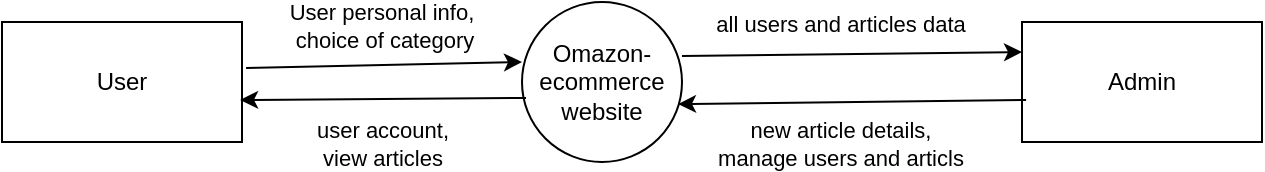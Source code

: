 <mxfile>
    <diagram id="5az9yC1reQKF0CvU9r7z" name="Page-1">
        <mxGraphModel dx="820" dy="473" grid="1" gridSize="10" guides="1" tooltips="1" connect="1" arrows="1" fold="1" page="1" pageScale="1" pageWidth="850" pageHeight="1100" math="0" shadow="0">
            <root>
                <mxCell id="0"/>
                <mxCell id="1" parent="0"/>
                <mxCell id="2" value="User" style="rounded=0;whiteSpace=wrap;html=1;" parent="1" vertex="1">
                    <mxGeometry x="50" y="210" width="120" height="60" as="geometry"/>
                </mxCell>
                <mxCell id="3" value="Omazon- ecommerce website" style="ellipse;whiteSpace=wrap;html=1;aspect=fixed;" parent="1" vertex="1">
                    <mxGeometry x="310" y="200" width="80" height="80" as="geometry"/>
                </mxCell>
                <mxCell id="4" value="Admin" style="rounded=0;whiteSpace=wrap;html=1;" parent="1" vertex="1">
                    <mxGeometry x="560" y="210" width="120" height="60" as="geometry"/>
                </mxCell>
                <mxCell id="5" value="" style="endArrow=classic;html=1;exitX=1.017;exitY=0.383;exitDx=0;exitDy=0;exitPerimeter=0;" parent="1" source="2" edge="1">
                    <mxGeometry width="50" height="50" relative="1" as="geometry">
                        <mxPoint x="200" y="230" as="sourcePoint"/>
                        <mxPoint x="310" y="230" as="targetPoint"/>
                    </mxGeometry>
                </mxCell>
                <mxCell id="9" value="User personal info,&amp;nbsp;&lt;br&gt;choice of category" style="edgeLabel;html=1;align=center;verticalAlign=middle;resizable=0;points=[];" parent="5" vertex="1" connectable="0">
                    <mxGeometry x="-0.4" y="2" relative="1" as="geometry">
                        <mxPoint x="27" y="-18" as="offset"/>
                    </mxGeometry>
                </mxCell>
                <mxCell id="6" value="" style="endArrow=classic;html=1;entryX=0.992;entryY=0.65;entryDx=0;entryDy=0;entryPerimeter=0;exitX=0.025;exitY=0.6;exitDx=0;exitDy=0;exitPerimeter=0;" parent="1" source="3" target="2" edge="1">
                    <mxGeometry width="50" height="50" relative="1" as="geometry">
                        <mxPoint x="300" y="260" as="sourcePoint"/>
                        <mxPoint x="350" y="210" as="targetPoint"/>
                    </mxGeometry>
                </mxCell>
                <mxCell id="10" value="user account,&lt;br&gt;view articles" style="edgeLabel;html=1;align=center;verticalAlign=middle;resizable=0;points=[];" parent="6" vertex="1" connectable="0">
                    <mxGeometry x="-0.258" y="2" relative="1" as="geometry">
                        <mxPoint x="-19" y="20" as="offset"/>
                    </mxGeometry>
                </mxCell>
                <mxCell id="7" value="" style="endArrow=classic;html=1;entryX=0;entryY=0.25;entryDx=0;entryDy=0;exitX=1;exitY=0.338;exitDx=0;exitDy=0;exitPerimeter=0;" parent="1" source="3" target="4" edge="1">
                    <mxGeometry width="50" height="50" relative="1" as="geometry">
                        <mxPoint x="300" y="260" as="sourcePoint"/>
                        <mxPoint x="350" y="210" as="targetPoint"/>
                    </mxGeometry>
                </mxCell>
                <mxCell id="11" value="all users and articles data" style="edgeLabel;html=1;align=center;verticalAlign=middle;resizable=0;points=[];" parent="7" vertex="1" connectable="0">
                    <mxGeometry x="-0.401" y="-3" relative="1" as="geometry">
                        <mxPoint x="28" y="-19" as="offset"/>
                    </mxGeometry>
                </mxCell>
                <mxCell id="8" value="" style="endArrow=classic;html=1;entryX=0.975;entryY=0.638;entryDx=0;entryDy=0;entryPerimeter=0;exitX=0.017;exitY=0.65;exitDx=0;exitDy=0;exitPerimeter=0;" parent="1" source="4" target="3" edge="1">
                    <mxGeometry width="50" height="50" relative="1" as="geometry">
                        <mxPoint x="300" y="260" as="sourcePoint"/>
                        <mxPoint x="350" y="210" as="targetPoint"/>
                    </mxGeometry>
                </mxCell>
                <mxCell id="12" value="new article details,&lt;br&gt;manage users and articls" style="edgeLabel;html=1;align=center;verticalAlign=middle;resizable=0;points=[];" parent="8" vertex="1" connectable="0">
                    <mxGeometry x="0.403" y="1" relative="1" as="geometry">
                        <mxPoint x="29" y="19" as="offset"/>
                    </mxGeometry>
                </mxCell>
            </root>
        </mxGraphModel>
    </diagram>
    <diagram id="NYPQE8q8xc37I0SnrrDP" name="Page-2">
        <mxGraphModel dx="1491" dy="860" grid="1" gridSize="10" guides="1" tooltips="1" connect="1" arrows="1" fold="1" page="1" pageScale="1" pageWidth="850" pageHeight="1100" math="0" shadow="0">
            <root>
                <mxCell id="sQehPe5pb8-Fc1ebHOuA-0"/>
                <mxCell id="sQehPe5pb8-Fc1ebHOuA-1" parent="sQehPe5pb8-Fc1ebHOuA-0"/>
                <mxCell id="jh315Kit64O2KbCH2R6c-0" value="User" style="rounded=1;whiteSpace=wrap;html=1;" vertex="1" parent="sQehPe5pb8-Fc1ebHOuA-1">
                    <mxGeometry x="30" y="40" width="90" height="50" as="geometry"/>
                </mxCell>
                <mxCell id="jh315Kit64O2KbCH2R6c-2" value="1&lt;br&gt;Create Account" style="ellipse;whiteSpace=wrap;html=1;" vertex="1" parent="sQehPe5pb8-Fc1ebHOuA-1">
                    <mxGeometry x="320" y="30" width="120" height="60" as="geometry"/>
                </mxCell>
                <mxCell id="jh315Kit64O2KbCH2R6c-4" value="2&lt;br&gt;Login Account" style="ellipse;whiteSpace=wrap;html=1;" vertex="1" parent="sQehPe5pb8-Fc1ebHOuA-1">
                    <mxGeometry x="320" y="110" width="120" height="60" as="geometry"/>
                </mxCell>
                <mxCell id="jh315Kit64O2KbCH2R6c-5" value="3&lt;br&gt;subscribe to plans" style="ellipse;whiteSpace=wrap;html=1;" vertex="1" parent="sQehPe5pb8-Fc1ebHOuA-1">
                    <mxGeometry x="320" y="190" width="120" height="60" as="geometry"/>
                </mxCell>
                <mxCell id="jh315Kit64O2KbCH2R6c-6" value="4&lt;br&gt;manage profile" style="ellipse;whiteSpace=wrap;html=1;" vertex="1" parent="sQehPe5pb8-Fc1ebHOuA-1">
                    <mxGeometry x="320" y="270" width="120" height="60" as="geometry"/>
                </mxCell>
                <mxCell id="jh315Kit64O2KbCH2R6c-7" value="" style="endArrow=classic;html=1;exitX=0.5;exitY=1;exitDx=0;exitDy=0;entryX=0;entryY=0.5;entryDx=0;entryDy=0;" edge="1" parent="sQehPe5pb8-Fc1ebHOuA-1" source="jh315Kit64O2KbCH2R6c-0" target="jh315Kit64O2KbCH2R6c-72">
                    <mxGeometry width="50" height="50" relative="1" as="geometry">
                        <mxPoint x="320" y="260" as="sourcePoint"/>
                        <mxPoint x="325" y="320" as="targetPoint"/>
                        <Array as="points">
                            <mxPoint x="75" y="370"/>
                        </Array>
                    </mxGeometry>
                </mxCell>
                <mxCell id="jh315Kit64O2KbCH2R6c-19" value="User details and message" style="edgeLabel;html=1;align=center;verticalAlign=middle;resizable=0;points=[];" vertex="1" connectable="0" parent="jh315Kit64O2KbCH2R6c-7">
                    <mxGeometry x="0.393" y="1" relative="1" as="geometry">
                        <mxPoint x="18" as="offset"/>
                    </mxGeometry>
                </mxCell>
                <mxCell id="jh315Kit64O2KbCH2R6c-8" value="" style="endArrow=classic;html=1;exitX=1;exitY=0.25;exitDx=0;exitDy=0;entryX=0.033;entryY=0.367;entryDx=0;entryDy=0;entryPerimeter=0;" edge="1" parent="sQehPe5pb8-Fc1ebHOuA-1" source="jh315Kit64O2KbCH2R6c-0" target="jh315Kit64O2KbCH2R6c-2">
                    <mxGeometry width="50" height="50" relative="1" as="geometry">
                        <mxPoint x="320" y="260" as="sourcePoint"/>
                        <mxPoint x="370" y="210" as="targetPoint"/>
                    </mxGeometry>
                </mxCell>
                <mxCell id="jh315Kit64O2KbCH2R6c-15" value="User info" style="edgeLabel;html=1;align=center;verticalAlign=middle;resizable=0;points=[];" vertex="1" connectable="0" parent="jh315Kit64O2KbCH2R6c-8">
                    <mxGeometry x="-0.157" y="1" relative="1" as="geometry">
                        <mxPoint x="4" y="-1" as="offset"/>
                    </mxGeometry>
                </mxCell>
                <mxCell id="jh315Kit64O2KbCH2R6c-9" value="" style="endArrow=classic;html=1;entryX=0.042;entryY=0.35;entryDx=0;entryDy=0;entryPerimeter=0;" edge="1" parent="sQehPe5pb8-Fc1ebHOuA-1" target="jh315Kit64O2KbCH2R6c-4">
                    <mxGeometry width="50" height="50" relative="1" as="geometry">
                        <mxPoint x="80" y="131" as="sourcePoint"/>
                        <mxPoint x="370" y="210" as="targetPoint"/>
                    </mxGeometry>
                </mxCell>
                <mxCell id="jh315Kit64O2KbCH2R6c-17" value="user credentials" style="edgeLabel;html=1;align=center;verticalAlign=middle;resizable=0;points=[];" vertex="1" connectable="0" parent="jh315Kit64O2KbCH2R6c-9">
                    <mxGeometry x="-0.216" y="-2" relative="1" as="geometry">
                        <mxPoint x="24" y="-3" as="offset"/>
                    </mxGeometry>
                </mxCell>
                <mxCell id="jh315Kit64O2KbCH2R6c-10" value="" style="endArrow=classic;html=1;entryX=0.025;entryY=0.35;entryDx=0;entryDy=0;entryPerimeter=0;" edge="1" parent="sQehPe5pb8-Fc1ebHOuA-1" target="jh315Kit64O2KbCH2R6c-5">
                    <mxGeometry width="50" height="50" relative="1" as="geometry">
                        <mxPoint x="80" y="211" as="sourcePoint"/>
                        <mxPoint x="370" y="210" as="targetPoint"/>
                    </mxGeometry>
                </mxCell>
                <mxCell id="jh315Kit64O2KbCH2R6c-21" value="users choice of subscription" style="edgeLabel;html=1;align=center;verticalAlign=middle;resizable=0;points=[];" vertex="1" connectable="0" parent="jh315Kit64O2KbCH2R6c-10">
                    <mxGeometry x="0.095" y="-1" relative="1" as="geometry">
                        <mxPoint as="offset"/>
                    </mxGeometry>
                </mxCell>
                <mxCell id="jh315Kit64O2KbCH2R6c-11" value="" style="endArrow=classic;html=1;exitX=0.042;exitY=0.667;exitDx=0;exitDy=0;exitPerimeter=0;" edge="1" parent="sQehPe5pb8-Fc1ebHOuA-1" source="jh315Kit64O2KbCH2R6c-5">
                    <mxGeometry width="50" height="50" relative="1" as="geometry">
                        <mxPoint x="320" y="260" as="sourcePoint"/>
                        <mxPoint x="80" y="230" as="targetPoint"/>
                    </mxGeometry>
                </mxCell>
                <mxCell id="jh315Kit64O2KbCH2R6c-22" value="show related articles" style="edgeLabel;html=1;align=center;verticalAlign=middle;resizable=0;points=[];" vertex="1" connectable="0" parent="jh315Kit64O2KbCH2R6c-11">
                    <mxGeometry x="0.241" y="1" relative="1" as="geometry">
                        <mxPoint x="47" as="offset"/>
                    </mxGeometry>
                </mxCell>
                <mxCell id="jh315Kit64O2KbCH2R6c-12" value="" style="endArrow=classic;html=1;exitX=0.017;exitY=0.65;exitDx=0;exitDy=0;exitPerimeter=0;" edge="1" parent="sQehPe5pb8-Fc1ebHOuA-1" source="jh315Kit64O2KbCH2R6c-4">
                    <mxGeometry width="50" height="50" relative="1" as="geometry">
                        <mxPoint x="320" y="260" as="sourcePoint"/>
                        <mxPoint x="80" y="150" as="targetPoint"/>
                    </mxGeometry>
                </mxCell>
                <mxCell id="jh315Kit64O2KbCH2R6c-18" value="logged in to poratl" style="edgeLabel;html=1;align=center;verticalAlign=middle;resizable=0;points=[];" vertex="1" connectable="0" parent="jh315Kit64O2KbCH2R6c-12">
                    <mxGeometry x="0.124" relative="1" as="geometry">
                        <mxPoint x="14" as="offset"/>
                    </mxGeometry>
                </mxCell>
                <mxCell id="jh315Kit64O2KbCH2R6c-13" value="" style="endArrow=classic;html=1;exitX=0.008;exitY=0.633;exitDx=0;exitDy=0;exitPerimeter=0;" edge="1" parent="sQehPe5pb8-Fc1ebHOuA-1" source="jh315Kit64O2KbCH2R6c-2">
                    <mxGeometry width="50" height="50" relative="1" as="geometry">
                        <mxPoint x="320" y="260" as="sourcePoint"/>
                        <mxPoint x="120" y="68" as="targetPoint"/>
                    </mxGeometry>
                </mxCell>
                <mxCell id="jh315Kit64O2KbCH2R6c-16" value="account generated" style="edgeLabel;html=1;align=center;verticalAlign=middle;resizable=0;points=[];" vertex="1" connectable="0" parent="jh315Kit64O2KbCH2R6c-13">
                    <mxGeometry x="-0.234" y="2" relative="1" as="geometry">
                        <mxPoint x="-24" y="-5" as="offset"/>
                    </mxGeometry>
                </mxCell>
                <mxCell id="jh315Kit64O2KbCH2R6c-14" value="" style="endArrow=classic;html=1;exitX=0;exitY=0.65;exitDx=0;exitDy=0;exitPerimeter=0;" edge="1" parent="sQehPe5pb8-Fc1ebHOuA-1" source="jh315Kit64O2KbCH2R6c-6">
                    <mxGeometry width="50" height="50" relative="1" as="geometry">
                        <mxPoint x="320" y="260" as="sourcePoint"/>
                        <mxPoint x="80" y="310" as="targetPoint"/>
                    </mxGeometry>
                </mxCell>
                <mxCell id="jh315Kit64O2KbCH2R6c-20" value="save info" style="edgeLabel;html=1;align=center;verticalAlign=middle;resizable=0;points=[];" vertex="1" connectable="0" parent="jh315Kit64O2KbCH2R6c-14">
                    <mxGeometry x="0.25" y="3" relative="1" as="geometry">
                        <mxPoint x="30" as="offset"/>
                    </mxGeometry>
                </mxCell>
                <mxCell id="jh315Kit64O2KbCH2R6c-23" value="Admin" style="rounded=1;whiteSpace=wrap;html=1;" vertex="1" parent="sQehPe5pb8-Fc1ebHOuA-1">
                    <mxGeometry x="30" y="410" width="90" height="50" as="geometry"/>
                </mxCell>
                <mxCell id="jh315Kit64O2KbCH2R6c-25" value="1&lt;br&gt;Manage Articles" style="ellipse;whiteSpace=wrap;html=1;" vertex="1" parent="sQehPe5pb8-Fc1ebHOuA-1">
                    <mxGeometry x="320" y="420" width="120" height="60" as="geometry"/>
                </mxCell>
                <mxCell id="jh315Kit64O2KbCH2R6c-26" value="2&lt;br&gt;Manage subscription" style="ellipse;whiteSpace=wrap;html=1;" vertex="1" parent="sQehPe5pb8-Fc1ebHOuA-1">
                    <mxGeometry x="320" y="500" width="120" height="60" as="geometry"/>
                </mxCell>
                <mxCell id="jh315Kit64O2KbCH2R6c-27" value="3&lt;br&gt;Delete User" style="ellipse;whiteSpace=wrap;html=1;" vertex="1" parent="sQehPe5pb8-Fc1ebHOuA-1">
                    <mxGeometry x="320" y="580" width="120" height="60" as="geometry"/>
                </mxCell>
                <mxCell id="jh315Kit64O2KbCH2R6c-28" value="" style="endArrow=classic;html=1;exitX=0.5;exitY=1;exitDx=0;exitDy=0;entryX=0;entryY=0.5;entryDx=0;entryDy=0;" edge="1" parent="sQehPe5pb8-Fc1ebHOuA-1" source="jh315Kit64O2KbCH2R6c-23" target="jh315Kit64O2KbCH2R6c-27">
                    <mxGeometry width="50" height="50" relative="1" as="geometry">
                        <mxPoint x="320" y="470" as="sourcePoint"/>
                        <mxPoint x="370" y="420" as="targetPoint"/>
                        <Array as="points">
                            <mxPoint x="75" y="610"/>
                        </Array>
                    </mxGeometry>
                </mxCell>
                <mxCell id="jh315Kit64O2KbCH2R6c-38" value="user details" style="edgeLabel;html=1;align=center;verticalAlign=middle;resizable=0;points=[];" vertex="1" connectable="0" parent="jh315Kit64O2KbCH2R6c-28">
                    <mxGeometry x="0.291" y="1" relative="1" as="geometry">
                        <mxPoint as="offset"/>
                    </mxGeometry>
                </mxCell>
                <mxCell id="jh315Kit64O2KbCH2R6c-29" value="" style="endArrow=classic;html=1;exitX=1;exitY=0.5;exitDx=0;exitDy=0;entryX=0.033;entryY=0.25;entryDx=0;entryDy=0;entryPerimeter=0;" edge="1" parent="sQehPe5pb8-Fc1ebHOuA-1" source="jh315Kit64O2KbCH2R6c-23" target="jh315Kit64O2KbCH2R6c-25">
                    <mxGeometry width="50" height="50" relative="1" as="geometry">
                        <mxPoint x="320" y="470" as="sourcePoint"/>
                        <mxPoint x="370" y="420" as="targetPoint"/>
                    </mxGeometry>
                </mxCell>
                <mxCell id="jh315Kit64O2KbCH2R6c-34" value="Article details" style="edgeLabel;html=1;align=center;verticalAlign=middle;resizable=0;points=[];" vertex="1" connectable="0" parent="jh315Kit64O2KbCH2R6c-29">
                    <mxGeometry x="-0.333" y="1" relative="1" as="geometry">
                        <mxPoint as="offset"/>
                    </mxGeometry>
                </mxCell>
                <mxCell id="jh315Kit64O2KbCH2R6c-30" value="" style="endArrow=classic;html=1;entryX=1;entryY=0.75;entryDx=0;entryDy=0;exitX=0;exitY=0.5;exitDx=0;exitDy=0;" edge="1" parent="sQehPe5pb8-Fc1ebHOuA-1" source="jh315Kit64O2KbCH2R6c-25" target="jh315Kit64O2KbCH2R6c-23">
                    <mxGeometry width="50" height="50" relative="1" as="geometry">
                        <mxPoint x="320" y="470" as="sourcePoint"/>
                        <mxPoint x="370" y="420" as="targetPoint"/>
                    </mxGeometry>
                </mxCell>
                <mxCell id="jh315Kit64O2KbCH2R6c-35" value="Delete/create/update article" style="edgeLabel;html=1;align=center;verticalAlign=middle;resizable=0;points=[];" vertex="1" connectable="0" parent="jh315Kit64O2KbCH2R6c-30">
                    <mxGeometry x="0.39" y="-1" relative="1" as="geometry">
                        <mxPoint x="59" y="3" as="offset"/>
                    </mxGeometry>
                </mxCell>
                <mxCell id="jh315Kit64O2KbCH2R6c-31" value="" style="endArrow=classic;html=1;entryX=0;entryY=0.333;entryDx=0;entryDy=0;entryPerimeter=0;" edge="1" parent="sQehPe5pb8-Fc1ebHOuA-1" target="jh315Kit64O2KbCH2R6c-26">
                    <mxGeometry width="50" height="50" relative="1" as="geometry">
                        <mxPoint x="80" y="520" as="sourcePoint"/>
                        <mxPoint x="370" y="420" as="targetPoint"/>
                    </mxGeometry>
                </mxCell>
                <mxCell id="jh315Kit64O2KbCH2R6c-36" value="User details" style="edgeLabel;html=1;align=center;verticalAlign=middle;resizable=0;points=[];" vertex="1" connectable="0" parent="jh315Kit64O2KbCH2R6c-31">
                    <mxGeometry x="-0.092" y="1" relative="1" as="geometry">
                        <mxPoint as="offset"/>
                    </mxGeometry>
                </mxCell>
                <mxCell id="jh315Kit64O2KbCH2R6c-32" value="" style="endArrow=classic;html=1;exitX=0;exitY=0.5;exitDx=0;exitDy=0;" edge="1" parent="sQehPe5pb8-Fc1ebHOuA-1" source="jh315Kit64O2KbCH2R6c-26">
                    <mxGeometry width="50" height="50" relative="1" as="geometry">
                        <mxPoint x="320" y="470" as="sourcePoint"/>
                        <mxPoint x="80" y="530" as="targetPoint"/>
                    </mxGeometry>
                </mxCell>
                <mxCell id="jh315Kit64O2KbCH2R6c-37" value="modify subscriptions" style="edgeLabel;html=1;align=center;verticalAlign=middle;resizable=0;points=[];" vertex="1" connectable="0" parent="jh315Kit64O2KbCH2R6c-32">
                    <mxGeometry x="0.183" y="2" relative="1" as="geometry">
                        <mxPoint as="offset"/>
                    </mxGeometry>
                </mxCell>
                <mxCell id="jh315Kit64O2KbCH2R6c-33" value="" style="endArrow=classic;html=1;exitX=-0.008;exitY=0.683;exitDx=0;exitDy=0;exitPerimeter=0;" edge="1" parent="sQehPe5pb8-Fc1ebHOuA-1" source="jh315Kit64O2KbCH2R6c-27">
                    <mxGeometry width="50" height="50" relative="1" as="geometry">
                        <mxPoint x="320" y="470" as="sourcePoint"/>
                        <mxPoint x="80" y="620" as="targetPoint"/>
                    </mxGeometry>
                </mxCell>
                <mxCell id="jh315Kit64O2KbCH2R6c-39" value="Account deleted" style="edgeLabel;html=1;align=center;verticalAlign=middle;resizable=0;points=[];" vertex="1" connectable="0" parent="jh315Kit64O2KbCH2R6c-33">
                    <mxGeometry x="0.155" y="2" relative="1" as="geometry">
                        <mxPoint as="offset"/>
                    </mxGeometry>
                </mxCell>
                <mxCell id="jh315Kit64O2KbCH2R6c-40" value="ebs/user" style="shape=partialRectangle;whiteSpace=wrap;html=1;left=0;right=0;fillColor=none;" vertex="1" parent="sQehPe5pb8-Fc1ebHOuA-1">
                    <mxGeometry x="710" y="160" width="120" height="40" as="geometry"/>
                </mxCell>
                <mxCell id="jh315Kit64O2KbCH2R6c-41" value="" style="endArrow=classic;html=1;exitX=0.983;exitY=0.4;exitDx=0;exitDy=0;exitPerimeter=0;entryX=0.608;entryY=-0.025;entryDx=0;entryDy=0;entryPerimeter=0;" edge="1" parent="sQehPe5pb8-Fc1ebHOuA-1" source="jh315Kit64O2KbCH2R6c-2" target="jh315Kit64O2KbCH2R6c-40">
                    <mxGeometry width="50" height="50" relative="1" as="geometry">
                        <mxPoint x="530" y="140" as="sourcePoint"/>
                        <mxPoint x="580" y="90" as="targetPoint"/>
                        <Array as="points">
                            <mxPoint x="783" y="54"/>
                        </Array>
                    </mxGeometry>
                </mxCell>
                <mxCell id="jh315Kit64O2KbCH2R6c-55" value="User info" style="edgeLabel;html=1;align=center;verticalAlign=middle;resizable=0;points=[];" vertex="1" connectable="0" parent="jh315Kit64O2KbCH2R6c-41">
                    <mxGeometry x="-0.468" y="-2" relative="1" as="geometry">
                        <mxPoint as="offset"/>
                    </mxGeometry>
                </mxCell>
                <mxCell id="jh315Kit64O2KbCH2R6c-42" value="" style="endArrow=classic;html=1;entryX=1;entryY=0.667;entryDx=0;entryDy=0;entryPerimeter=0;exitX=0.5;exitY=0;exitDx=0;exitDy=0;" edge="1" parent="sQehPe5pb8-Fc1ebHOuA-1" source="jh315Kit64O2KbCH2R6c-40" target="jh315Kit64O2KbCH2R6c-2">
                    <mxGeometry width="50" height="50" relative="1" as="geometry">
                        <mxPoint x="530" y="140" as="sourcePoint"/>
                        <mxPoint x="580" y="90" as="targetPoint"/>
                        <Array as="points">
                            <mxPoint x="770" y="70"/>
                        </Array>
                    </mxGeometry>
                </mxCell>
                <mxCell id="jh315Kit64O2KbCH2R6c-56" value="Validate details" style="edgeLabel;html=1;align=center;verticalAlign=middle;resizable=0;points=[];" vertex="1" connectable="0" parent="jh315Kit64O2KbCH2R6c-42">
                    <mxGeometry x="0.075" y="1" relative="1" as="geometry">
                        <mxPoint x="-95" as="offset"/>
                    </mxGeometry>
                </mxCell>
                <mxCell id="jh315Kit64O2KbCH2R6c-43" value="" style="endArrow=classic;html=1;exitX=1;exitY=0.5;exitDx=0;exitDy=0;entryX=0.317;entryY=0.05;entryDx=0;entryDy=0;entryPerimeter=0;" edge="1" parent="sQehPe5pb8-Fc1ebHOuA-1" source="jh315Kit64O2KbCH2R6c-4" target="jh315Kit64O2KbCH2R6c-40">
                    <mxGeometry width="50" height="50" relative="1" as="geometry">
                        <mxPoint x="620" y="140" as="sourcePoint"/>
                        <mxPoint x="670" y="90" as="targetPoint"/>
                        <Array as="points">
                            <mxPoint x="748" y="140"/>
                        </Array>
                    </mxGeometry>
                </mxCell>
                <mxCell id="jh315Kit64O2KbCH2R6c-57" value="User credentials" style="edgeLabel;html=1;align=center;verticalAlign=middle;resizable=0;points=[];" vertex="1" connectable="0" parent="jh315Kit64O2KbCH2R6c-43">
                    <mxGeometry x="-0.554" y="3" relative="1" as="geometry">
                        <mxPoint x="62" y="3" as="offset"/>
                    </mxGeometry>
                </mxCell>
                <mxCell id="jh315Kit64O2KbCH2R6c-44" value="" style="endArrow=classic;html=1;entryX=0.967;entryY=0.75;entryDx=0;entryDy=0;entryPerimeter=0;exitX=0.25;exitY=0;exitDx=0;exitDy=0;" edge="1" parent="sQehPe5pb8-Fc1ebHOuA-1" source="jh315Kit64O2KbCH2R6c-40" target="jh315Kit64O2KbCH2R6c-4">
                    <mxGeometry width="50" height="50" relative="1" as="geometry">
                        <mxPoint x="620" y="140" as="sourcePoint"/>
                        <mxPoint x="670" y="90" as="targetPoint"/>
                        <Array as="points">
                            <mxPoint x="740" y="155"/>
                        </Array>
                    </mxGeometry>
                </mxCell>
                <mxCell id="jh315Kit64O2KbCH2R6c-58" value="Validate details" style="edgeLabel;html=1;align=center;verticalAlign=middle;resizable=0;points=[];" vertex="1" connectable="0" parent="jh315Kit64O2KbCH2R6c-44">
                    <mxGeometry x="0.561" y="1" relative="1" as="geometry">
                        <mxPoint x="72" as="offset"/>
                    </mxGeometry>
                </mxCell>
                <mxCell id="jh315Kit64O2KbCH2R6c-45" value="" style="endArrow=classic;html=1;exitX=0.992;exitY=0.4;exitDx=0;exitDy=0;exitPerimeter=0;" edge="1" parent="sQehPe5pb8-Fc1ebHOuA-1" source="jh315Kit64O2KbCH2R6c-5">
                    <mxGeometry width="50" height="50" relative="1" as="geometry">
                        <mxPoint x="620" y="350" as="sourcePoint"/>
                        <mxPoint x="729" y="200" as="targetPoint"/>
                        <Array as="points">
                            <mxPoint x="729" y="214"/>
                        </Array>
                    </mxGeometry>
                </mxCell>
                <mxCell id="jh315Kit64O2KbCH2R6c-60" value="subscription choice" style="edgeLabel;html=1;align=center;verticalAlign=middle;resizable=0;points=[];" vertex="1" connectable="0" parent="jh315Kit64O2KbCH2R6c-45">
                    <mxGeometry x="-0.3" relative="1" as="geometry">
                        <mxPoint as="offset"/>
                    </mxGeometry>
                </mxCell>
                <mxCell id="jh315Kit64O2KbCH2R6c-46" value="" style="endArrow=classic;html=1;entryX=1.017;entryY=0.65;entryDx=0;entryDy=0;entryPerimeter=0;exitX=0.25;exitY=1;exitDx=0;exitDy=0;" edge="1" parent="sQehPe5pb8-Fc1ebHOuA-1" source="jh315Kit64O2KbCH2R6c-40" target="jh315Kit64O2KbCH2R6c-5">
                    <mxGeometry width="50" height="50" relative="1" as="geometry">
                        <mxPoint x="717" y="200" as="sourcePoint"/>
                        <mxPoint x="670" y="190" as="targetPoint"/>
                        <Array as="points">
                            <mxPoint x="740" y="229"/>
                        </Array>
                    </mxGeometry>
                </mxCell>
                <mxCell id="jh315Kit64O2KbCH2R6c-59" value="Retrive details" style="edgeLabel;html=1;align=center;verticalAlign=middle;resizable=0;points=[];" vertex="1" connectable="0" parent="jh315Kit64O2KbCH2R6c-46">
                    <mxGeometry x="0.259" y="3" relative="1" as="geometry">
                        <mxPoint as="offset"/>
                    </mxGeometry>
                </mxCell>
                <mxCell id="jh315Kit64O2KbCH2R6c-47" value="" style="endArrow=classic;html=1;exitX=1;exitY=0.333;exitDx=0;exitDy=0;exitPerimeter=0;entryX=0.424;entryY=1.036;entryDx=0;entryDy=0;entryPerimeter=0;" edge="1" parent="sQehPe5pb8-Fc1ebHOuA-1" source="jh315Kit64O2KbCH2R6c-6" target="jh315Kit64O2KbCH2R6c-40">
                    <mxGeometry width="50" height="50" relative="1" as="geometry">
                        <mxPoint x="620" y="440" as="sourcePoint"/>
                        <mxPoint x="670" y="390" as="targetPoint"/>
                        <Array as="points">
                            <mxPoint x="761" y="290"/>
                        </Array>
                    </mxGeometry>
                </mxCell>
                <mxCell id="jh315Kit64O2KbCH2R6c-61" value="user credentials" style="edgeLabel;html=1;align=center;verticalAlign=middle;resizable=0;points=[];" vertex="1" connectable="0" parent="jh315Kit64O2KbCH2R6c-47">
                    <mxGeometry x="-0.185" y="1" relative="1" as="geometry">
                        <mxPoint as="offset"/>
                    </mxGeometry>
                </mxCell>
                <mxCell id="jh315Kit64O2KbCH2R6c-48" value="" style="endArrow=classic;html=1;entryX=1;entryY=0.5;entryDx=0;entryDy=0;exitX=0.5;exitY=1;exitDx=0;exitDy=0;" edge="1" parent="sQehPe5pb8-Fc1ebHOuA-1" source="jh315Kit64O2KbCH2R6c-40" target="jh315Kit64O2KbCH2R6c-6">
                    <mxGeometry width="50" height="50" relative="1" as="geometry">
                        <mxPoint x="620" y="440" as="sourcePoint"/>
                        <mxPoint x="670" y="390" as="targetPoint"/>
                        <Array as="points">
                            <mxPoint x="770" y="300"/>
                        </Array>
                    </mxGeometry>
                </mxCell>
                <mxCell id="jh315Kit64O2KbCH2R6c-62" value="profile updated" style="edgeLabel;html=1;align=center;verticalAlign=middle;resizable=0;points=[];" vertex="1" connectable="0" parent="jh315Kit64O2KbCH2R6c-48">
                    <mxGeometry x="0.178" y="3" relative="1" as="geometry">
                        <mxPoint as="offset"/>
                    </mxGeometry>
                </mxCell>
                <mxCell id="jh315Kit64O2KbCH2R6c-49" value="" style="endArrow=classic;html=1;entryX=0.25;entryY=0;entryDx=0;entryDy=0;exitX=1;exitY=0.5;exitDx=0;exitDy=0;" edge="1" parent="sQehPe5pb8-Fc1ebHOuA-1" source="jh315Kit64O2KbCH2R6c-25" target="jh315Kit64O2KbCH2R6c-69">
                    <mxGeometry width="50" height="50" relative="1" as="geometry">
                        <mxPoint x="620" y="440" as="sourcePoint"/>
                        <mxPoint x="670" y="390" as="targetPoint"/>
                        <Array as="points">
                            <mxPoint x="740" y="450"/>
                        </Array>
                    </mxGeometry>
                </mxCell>
                <mxCell id="jh315Kit64O2KbCH2R6c-63" value="Article details" style="edgeLabel;html=1;align=center;verticalAlign=middle;resizable=0;points=[];" vertex="1" connectable="0" parent="jh315Kit64O2KbCH2R6c-49">
                    <mxGeometry x="-0.435" y="2" relative="1" as="geometry">
                        <mxPoint as="offset"/>
                    </mxGeometry>
                </mxCell>
                <mxCell id="jh315Kit64O2KbCH2R6c-50" value="" style="endArrow=classic;html=1;exitX=0.154;exitY=0.048;exitDx=0;exitDy=0;exitPerimeter=0;entryX=0.992;entryY=0.717;entryDx=0;entryDy=0;entryPerimeter=0;" edge="1" parent="sQehPe5pb8-Fc1ebHOuA-1" source="jh315Kit64O2KbCH2R6c-69" target="jh315Kit64O2KbCH2R6c-25">
                    <mxGeometry width="50" height="50" relative="1" as="geometry">
                        <mxPoint x="620" y="440" as="sourcePoint"/>
                        <mxPoint x="670" y="390" as="targetPoint"/>
                        <Array as="points">
                            <mxPoint x="728" y="460"/>
                        </Array>
                    </mxGeometry>
                </mxCell>
                <mxCell id="jh315Kit64O2KbCH2R6c-64" value="Article created/deleted/updated" style="edgeLabel;html=1;align=center;verticalAlign=middle;resizable=0;points=[];" vertex="1" connectable="0" parent="jh315Kit64O2KbCH2R6c-50">
                    <mxGeometry x="0.472" y="3" relative="1" as="geometry">
                        <mxPoint x="51" y="-5" as="offset"/>
                    </mxGeometry>
                </mxCell>
                <mxCell id="jh315Kit64O2KbCH2R6c-51" value="" style="endArrow=classic;html=1;exitX=1;exitY=0.5;exitDx=0;exitDy=0;entryX=0;entryY=0.5;entryDx=0;entryDy=0;" edge="1" parent="sQehPe5pb8-Fc1ebHOuA-1" source="jh315Kit64O2KbCH2R6c-26" target="jh315Kit64O2KbCH2R6c-69">
                    <mxGeometry width="50" height="50" relative="1" as="geometry">
                        <mxPoint x="620" y="440" as="sourcePoint"/>
                        <mxPoint x="670" y="390" as="targetPoint"/>
                        <Array as="points"/>
                    </mxGeometry>
                </mxCell>
                <mxCell id="jh315Kit64O2KbCH2R6c-65" value="user credentials" style="edgeLabel;html=1;align=center;verticalAlign=middle;resizable=0;points=[];" vertex="1" connectable="0" parent="jh315Kit64O2KbCH2R6c-51">
                    <mxGeometry x="-0.511" y="-2" relative="1" as="geometry">
                        <mxPoint as="offset"/>
                    </mxGeometry>
                </mxCell>
                <mxCell id="jh315Kit64O2KbCH2R6c-52" value="" style="endArrow=classic;html=1;entryX=1.025;entryY=0.683;entryDx=0;entryDy=0;entryPerimeter=0;exitX=0;exitY=0.75;exitDx=0;exitDy=0;" edge="1" parent="sQehPe5pb8-Fc1ebHOuA-1" source="jh315Kit64O2KbCH2R6c-69" target="jh315Kit64O2KbCH2R6c-26">
                    <mxGeometry width="50" height="50" relative="1" as="geometry">
                        <mxPoint x="620" y="440" as="sourcePoint"/>
                        <mxPoint x="670" y="390" as="targetPoint"/>
                        <Array as="points"/>
                    </mxGeometry>
                </mxCell>
                <mxCell id="jh315Kit64O2KbCH2R6c-66" value="subscription managed" style="edgeLabel;html=1;align=center;verticalAlign=middle;resizable=0;points=[];" vertex="1" connectable="0" parent="jh315Kit64O2KbCH2R6c-52">
                    <mxGeometry x="0.24" y="1" relative="1" as="geometry">
                        <mxPoint as="offset"/>
                    </mxGeometry>
                </mxCell>
                <mxCell id="jh315Kit64O2KbCH2R6c-53" value="" style="endArrow=classic;html=1;entryX=0.5;entryY=1;entryDx=0;entryDy=0;exitX=1;exitY=0.5;exitDx=0;exitDy=0;" edge="1" parent="sQehPe5pb8-Fc1ebHOuA-1" source="jh315Kit64O2KbCH2R6c-27" target="jh315Kit64O2KbCH2R6c-69">
                    <mxGeometry width="50" height="50" relative="1" as="geometry">
                        <mxPoint x="620" y="440" as="sourcePoint"/>
                        <mxPoint x="670" y="390" as="targetPoint"/>
                        <Array as="points">
                            <mxPoint x="770" y="610"/>
                        </Array>
                    </mxGeometry>
                </mxCell>
                <mxCell id="jh315Kit64O2KbCH2R6c-67" value="User credentials" style="edgeLabel;html=1;align=center;verticalAlign=middle;resizable=0;points=[];" vertex="1" connectable="0" parent="jh315Kit64O2KbCH2R6c-53">
                    <mxGeometry x="-0.507" y="3" relative="1" as="geometry">
                        <mxPoint as="offset"/>
                    </mxGeometry>
                </mxCell>
                <mxCell id="jh315Kit64O2KbCH2R6c-54" value="" style="endArrow=classic;html=1;exitX=0.591;exitY=1.024;exitDx=0;exitDy=0;exitPerimeter=0;entryX=0.992;entryY=0.667;entryDx=0;entryDy=0;entryPerimeter=0;" edge="1" parent="sQehPe5pb8-Fc1ebHOuA-1" source="jh315Kit64O2KbCH2R6c-69" target="jh315Kit64O2KbCH2R6c-27">
                    <mxGeometry width="50" height="50" relative="1" as="geometry">
                        <mxPoint x="620" y="440" as="sourcePoint"/>
                        <mxPoint x="590" y="610" as="targetPoint"/>
                        <Array as="points">
                            <mxPoint x="781" y="620"/>
                        </Array>
                    </mxGeometry>
                </mxCell>
                <mxCell id="jh315Kit64O2KbCH2R6c-68" value="Account deleted" style="edgeLabel;html=1;align=center;verticalAlign=middle;resizable=0;points=[];" vertex="1" connectable="0" parent="jh315Kit64O2KbCH2R6c-54">
                    <mxGeometry x="0.544" y="3" relative="1" as="geometry">
                        <mxPoint as="offset"/>
                    </mxGeometry>
                </mxCell>
                <mxCell id="jh315Kit64O2KbCH2R6c-69" value="ebs/articles" style="shape=partialRectangle;whiteSpace=wrap;html=1;left=0;right=0;fillColor=none;" vertex="1" parent="sQehPe5pb8-Fc1ebHOuA-1">
                    <mxGeometry x="710" y="510" width="120" height="40" as="geometry"/>
                </mxCell>
                <mxCell id="jh315Kit64O2KbCH2R6c-72" value="5&lt;br&gt;Contact Us" style="ellipse;whiteSpace=wrap;html=1;" vertex="1" parent="sQehPe5pb8-Fc1ebHOuA-1">
                    <mxGeometry x="320" y="340" width="120" height="60" as="geometry"/>
                </mxCell>
                <mxCell id="jh315Kit64O2KbCH2R6c-73" value="ebs/contactus" style="shape=partialRectangle;whiteSpace=wrap;html=1;left=0;right=0;fillColor=none;" vertex="1" parent="sQehPe5pb8-Fc1ebHOuA-1">
                    <mxGeometry x="700" y="350" width="120" height="40" as="geometry"/>
                </mxCell>
                <mxCell id="jh315Kit64O2KbCH2R6c-74" value="" style="endArrow=classic;html=1;entryX=0;entryY=0.5;entryDx=0;entryDy=0;" edge="1" parent="sQehPe5pb8-Fc1ebHOuA-1" target="jh315Kit64O2KbCH2R6c-6">
                    <mxGeometry width="50" height="50" relative="1" as="geometry">
                        <mxPoint x="80" y="300" as="sourcePoint"/>
                        <mxPoint x="460" y="250" as="targetPoint"/>
                    </mxGeometry>
                </mxCell>
                <mxCell id="jh315Kit64O2KbCH2R6c-75" value="User credentials" style="edgeLabel;html=1;align=center;verticalAlign=middle;resizable=0;points=[];" vertex="1" connectable="0" parent="jh315Kit64O2KbCH2R6c-74">
                    <mxGeometry x="-0.516" y="-2" relative="1" as="geometry">
                        <mxPoint x="62" y="-2" as="offset"/>
                    </mxGeometry>
                </mxCell>
                <mxCell id="jh315Kit64O2KbCH2R6c-76" value="" style="endArrow=classic;html=1;exitX=0;exitY=0.667;exitDx=0;exitDy=0;exitPerimeter=0;" edge="1" parent="sQehPe5pb8-Fc1ebHOuA-1" source="jh315Kit64O2KbCH2R6c-72">
                    <mxGeometry width="50" height="50" relative="1" as="geometry">
                        <mxPoint x="410" y="300" as="sourcePoint"/>
                        <mxPoint x="80" y="380" as="targetPoint"/>
                    </mxGeometry>
                </mxCell>
                <mxCell id="jh315Kit64O2KbCH2R6c-77" value="Message submitted" style="edgeLabel;html=1;align=center;verticalAlign=middle;resizable=0;points=[];" vertex="1" connectable="0" parent="jh315Kit64O2KbCH2R6c-76">
                    <mxGeometry x="0.318" y="3" relative="1" as="geometry">
                        <mxPoint x="48" as="offset"/>
                    </mxGeometry>
                </mxCell>
                <mxCell id="jh315Kit64O2KbCH2R6c-78" value="" style="endArrow=classic;html=1;exitX=1;exitY=0.5;exitDx=0;exitDy=0;entryX=0;entryY=0.5;entryDx=0;entryDy=0;" edge="1" parent="sQehPe5pb8-Fc1ebHOuA-1" source="jh315Kit64O2KbCH2R6c-72" target="jh315Kit64O2KbCH2R6c-73">
                    <mxGeometry width="50" height="50" relative="1" as="geometry">
                        <mxPoint x="410" y="300" as="sourcePoint"/>
                        <mxPoint x="460" y="250" as="targetPoint"/>
                    </mxGeometry>
                </mxCell>
                <mxCell id="jh315Kit64O2KbCH2R6c-81" value="User details and message" style="edgeLabel;html=1;align=center;verticalAlign=middle;resizable=0;points=[];" vertex="1" connectable="0" parent="jh315Kit64O2KbCH2R6c-78">
                    <mxGeometry x="0.216" y="-4" relative="1" as="geometry">
                        <mxPoint x="-8" y="-4" as="offset"/>
                    </mxGeometry>
                </mxCell>
                <mxCell id="jh315Kit64O2KbCH2R6c-80" value="" style="endArrow=classic;html=1;exitX=0;exitY=0.75;exitDx=0;exitDy=0;entryX=0.968;entryY=0.675;entryDx=0;entryDy=0;entryPerimeter=0;" edge="1" parent="sQehPe5pb8-Fc1ebHOuA-1" source="jh315Kit64O2KbCH2R6c-73" target="jh315Kit64O2KbCH2R6c-72">
                    <mxGeometry width="50" height="50" relative="1" as="geometry">
                        <mxPoint x="410" y="300" as="sourcePoint"/>
                        <mxPoint x="460" y="250" as="targetPoint"/>
                    </mxGeometry>
                </mxCell>
                <mxCell id="jh315Kit64O2KbCH2R6c-83" value="message submitted" style="edgeLabel;html=1;align=center;verticalAlign=middle;resizable=0;points=[];" vertex="1" connectable="0" parent="jh315Kit64O2KbCH2R6c-80">
                    <mxGeometry x="0.127" y="-2" relative="1" as="geometry">
                        <mxPoint x="-21" y="2" as="offset"/>
                    </mxGeometry>
                </mxCell>
            </root>
        </mxGraphModel>
    </diagram>
    <diagram id="tK_nLQtXDVILRC5wQyq7" name="Page-3">
        <mxGraphModel dx="1171" dy="676" grid="1" gridSize="10" guides="1" tooltips="1" connect="1" arrows="1" fold="1" page="1" pageScale="1" pageWidth="850" pageHeight="1100" math="0" shadow="0">
            <root>
                <mxCell id="-Cjj_wVK1JQPcdZtByDq-0"/>
                <mxCell id="-Cjj_wVK1JQPcdZtByDq-1" parent="-Cjj_wVK1JQPcdZtByDq-0"/>
                <mxCell id="-Cjj_wVK1JQPcdZtByDq-2" value="user" style="whiteSpace=wrap;html=1;align=center;" vertex="1" parent="-Cjj_wVK1JQPcdZtByDq-1">
                    <mxGeometry x="210" y="150" width="100" height="40" as="geometry"/>
                </mxCell>
                <mxCell id="-Cjj_wVK1JQPcdZtByDq-3" value="user_id" style="ellipse;whiteSpace=wrap;html=1;align=center;fontStyle=4;" vertex="1" parent="-Cjj_wVK1JQPcdZtByDq-1">
                    <mxGeometry x="140" y="250" width="100" height="40" as="geometry"/>
                </mxCell>
                <mxCell id="-Cjj_wVK1JQPcdZtByDq-4" value="name" style="ellipse;whiteSpace=wrap;html=1;align=center;" vertex="1" parent="-Cjj_wVK1JQPcdZtByDq-1">
                    <mxGeometry x="60" y="190" width="100" height="40" as="geometry"/>
                </mxCell>
                <mxCell id="-Cjj_wVK1JQPcdZtByDq-7" value="password" style="ellipse;whiteSpace=wrap;html=1;align=center;" vertex="1" parent="-Cjj_wVK1JQPcdZtByDq-1">
                    <mxGeometry x="20" y="100" width="100" height="40" as="geometry"/>
                </mxCell>
                <mxCell id="-Cjj_wVK1JQPcdZtByDq-8" value="number" style="ellipse;whiteSpace=wrap;html=1;align=center;" vertex="1" parent="-Cjj_wVK1JQPcdZtByDq-1">
                    <mxGeometry x="50" y="50" width="100" height="40" as="geometry"/>
                </mxCell>
                <mxCell id="-Cjj_wVK1JQPcdZtByDq-9" value="house" style="ellipse;whiteSpace=wrap;html=1;align=center;" vertex="1" parent="-Cjj_wVK1JQPcdZtByDq-1">
                    <mxGeometry x="120" width="100" height="40" as="geometry"/>
                </mxCell>
                <mxCell id="-Cjj_wVK1JQPcdZtByDq-10" value="street" style="ellipse;whiteSpace=wrap;html=1;align=center;" vertex="1" parent="-Cjj_wVK1JQPcdZtByDq-1">
                    <mxGeometry x="230" width="100" height="40" as="geometry"/>
                </mxCell>
                <mxCell id="-Cjj_wVK1JQPcdZtByDq-11" value="city" style="ellipse;whiteSpace=wrap;html=1;align=center;" vertex="1" parent="-Cjj_wVK1JQPcdZtByDq-1">
                    <mxGeometry x="330" y="10" width="100" height="40" as="geometry"/>
                </mxCell>
                <mxCell id="-Cjj_wVK1JQPcdZtByDq-12" value="state" style="ellipse;whiteSpace=wrap;html=1;align=center;" vertex="1" parent="-Cjj_wVK1JQPcdZtByDq-1">
                    <mxGeometry x="375" y="60" width="100" height="40" as="geometry"/>
                </mxCell>
                <mxCell id="-Cjj_wVK1JQPcdZtByDq-13" value="pin" style="ellipse;whiteSpace=wrap;html=1;align=center;" vertex="1" parent="-Cjj_wVK1JQPcdZtByDq-1">
                    <mxGeometry x="400" y="120" width="100" height="40" as="geometry"/>
                </mxCell>
                <mxCell id="-Cjj_wVK1JQPcdZtByDq-14" value="subscriber" style="ellipse;whiteSpace=wrap;html=1;align=center;" vertex="1" parent="-Cjj_wVK1JQPcdZtByDq-1">
                    <mxGeometry x="400" y="180" width="100" height="40" as="geometry"/>
                </mxCell>
                <mxCell id="-Cjj_wVK1JQPcdZtByDq-29" value="" style="endArrow=none;html=1;rounded=0;" edge="1" parent="-Cjj_wVK1JQPcdZtByDq-1" source="-Cjj_wVK1JQPcdZtByDq-3" target="-Cjj_wVK1JQPcdZtByDq-2">
                    <mxGeometry relative="1" as="geometry">
                        <mxPoint x="400" y="220" as="sourcePoint"/>
                        <mxPoint x="560" y="220" as="targetPoint"/>
                    </mxGeometry>
                </mxCell>
                <mxCell id="-Cjj_wVK1JQPcdZtByDq-30" value="" style="endArrow=none;html=1;rounded=0;entryX=0.921;entryY=1.026;entryDx=0;entryDy=0;entryPerimeter=0;" edge="1" parent="-Cjj_wVK1JQPcdZtByDq-1" source="-Cjj_wVK1JQPcdZtByDq-14" target="-Cjj_wVK1JQPcdZtByDq-2">
                    <mxGeometry relative="1" as="geometry">
                        <mxPoint x="400" y="220" as="sourcePoint"/>
                        <mxPoint x="560" y="220" as="targetPoint"/>
                    </mxGeometry>
                </mxCell>
                <mxCell id="-Cjj_wVK1JQPcdZtByDq-31" value="" style="endArrow=none;html=1;rounded=0;exitX=0.056;exitY=0.865;exitDx=0;exitDy=0;exitPerimeter=0;" edge="1" parent="-Cjj_wVK1JQPcdZtByDq-1" source="-Cjj_wVK1JQPcdZtByDq-13">
                    <mxGeometry relative="1" as="geometry">
                        <mxPoint x="400" y="220" as="sourcePoint"/>
                        <mxPoint x="310" y="180" as="targetPoint"/>
                    </mxGeometry>
                </mxCell>
                <mxCell id="-Cjj_wVK1JQPcdZtByDq-32" value="" style="endArrow=none;html=1;rounded=0;exitX=0.259;exitY=1.012;exitDx=0;exitDy=0;exitPerimeter=0;entryX=1;entryY=0.25;entryDx=0;entryDy=0;" edge="1" parent="-Cjj_wVK1JQPcdZtByDq-1" source="-Cjj_wVK1JQPcdZtByDq-12" target="-Cjj_wVK1JQPcdZtByDq-2">
                    <mxGeometry relative="1" as="geometry">
                        <mxPoint x="400" y="220" as="sourcePoint"/>
                        <mxPoint x="560" y="220" as="targetPoint"/>
                    </mxGeometry>
                </mxCell>
                <mxCell id="-Cjj_wVK1JQPcdZtByDq-33" value="" style="endArrow=none;html=1;rounded=0;exitX=1;exitY=0;exitDx=0;exitDy=0;" edge="1" parent="-Cjj_wVK1JQPcdZtByDq-1" source="-Cjj_wVK1JQPcdZtByDq-2" target="-Cjj_wVK1JQPcdZtByDq-11">
                    <mxGeometry relative="1" as="geometry">
                        <mxPoint x="400" y="220" as="sourcePoint"/>
                        <mxPoint x="560" y="220" as="targetPoint"/>
                    </mxGeometry>
                </mxCell>
                <mxCell id="-Cjj_wVK1JQPcdZtByDq-34" value="" style="endArrow=none;html=1;rounded=0;entryX=0;entryY=1;entryDx=0;entryDy=0;" edge="1" parent="-Cjj_wVK1JQPcdZtByDq-1" source="-Cjj_wVK1JQPcdZtByDq-4" target="-Cjj_wVK1JQPcdZtByDq-2">
                    <mxGeometry relative="1" as="geometry">
                        <mxPoint x="400" y="220" as="sourcePoint"/>
                        <mxPoint x="560" y="220" as="targetPoint"/>
                    </mxGeometry>
                </mxCell>
                <mxCell id="-Cjj_wVK1JQPcdZtByDq-35" value="" style="endArrow=none;html=1;rounded=0;entryX=0;entryY=0.5;entryDx=0;entryDy=0;" edge="1" parent="-Cjj_wVK1JQPcdZtByDq-1" target="-Cjj_wVK1JQPcdZtByDq-2">
                    <mxGeometry relative="1" as="geometry">
                        <mxPoint x="100" y="170" as="sourcePoint"/>
                        <mxPoint x="560" y="220" as="targetPoint"/>
                    </mxGeometry>
                </mxCell>
                <mxCell id="-Cjj_wVK1JQPcdZtByDq-36" value="" style="endArrow=none;html=1;rounded=0;entryX=0;entryY=0.25;entryDx=0;entryDy=0;" edge="1" parent="-Cjj_wVK1JQPcdZtByDq-1" source="-Cjj_wVK1JQPcdZtByDq-7" target="-Cjj_wVK1JQPcdZtByDq-2">
                    <mxGeometry relative="1" as="geometry">
                        <mxPoint x="400" y="220" as="sourcePoint"/>
                        <mxPoint x="560" y="220" as="targetPoint"/>
                    </mxGeometry>
                </mxCell>
                <mxCell id="-Cjj_wVK1JQPcdZtByDq-37" value="" style="endArrow=none;html=1;rounded=0;exitX=1;exitY=1;exitDx=0;exitDy=0;entryX=0;entryY=0;entryDx=0;entryDy=0;" edge="1" parent="-Cjj_wVK1JQPcdZtByDq-1" source="-Cjj_wVK1JQPcdZtByDq-8" target="-Cjj_wVK1JQPcdZtByDq-2">
                    <mxGeometry relative="1" as="geometry">
                        <mxPoint x="400" y="220" as="sourcePoint"/>
                        <mxPoint x="560" y="220" as="targetPoint"/>
                    </mxGeometry>
                </mxCell>
                <mxCell id="-Cjj_wVK1JQPcdZtByDq-38" value="" style="endArrow=none;html=1;rounded=0;exitX=0.432;exitY=1.041;exitDx=0;exitDy=0;exitPerimeter=0;entryX=0.1;entryY=0;entryDx=0;entryDy=0;entryPerimeter=0;" edge="1" parent="-Cjj_wVK1JQPcdZtByDq-1" source="-Cjj_wVK1JQPcdZtByDq-9" target="-Cjj_wVK1JQPcdZtByDq-2">
                    <mxGeometry relative="1" as="geometry">
                        <mxPoint x="400" y="220" as="sourcePoint"/>
                        <mxPoint x="210" y="120" as="targetPoint"/>
                    </mxGeometry>
                </mxCell>
                <mxCell id="-Cjj_wVK1JQPcdZtByDq-39" value="" style="endArrow=none;html=1;rounded=0;exitX=0.391;exitY=1.041;exitDx=0;exitDy=0;exitPerimeter=0;" edge="1" parent="-Cjj_wVK1JQPcdZtByDq-1" source="-Cjj_wVK1JQPcdZtByDq-10" target="-Cjj_wVK1JQPcdZtByDq-2">
                    <mxGeometry relative="1" as="geometry">
                        <mxPoint x="400" y="220" as="sourcePoint"/>
                        <mxPoint x="560" y="220" as="targetPoint"/>
                    </mxGeometry>
                </mxCell>
                <mxCell id="-Cjj_wVK1JQPcdZtByDq-40" value="articles" style="whiteSpace=wrap;html=1;align=center;" vertex="1" parent="-Cjj_wVK1JQPcdZtByDq-1">
                    <mxGeometry x="220" y="450" width="100" height="40" as="geometry"/>
                </mxCell>
                <mxCell id="-Cjj_wVK1JQPcdZtByDq-41" value="articles_id" style="ellipse;whiteSpace=wrap;html=1;align=center;fontStyle=4;" vertex="1" parent="-Cjj_wVK1JQPcdZtByDq-1">
                    <mxGeometry x="50" y="450" width="100" height="40" as="geometry"/>
                </mxCell>
                <mxCell id="-Cjj_wVK1JQPcdZtByDq-42" value="headline" style="ellipse;whiteSpace=wrap;html=1;align=center;" vertex="1" parent="-Cjj_wVK1JQPcdZtByDq-1">
                    <mxGeometry x="70" y="390" width="100" height="40" as="geometry"/>
                </mxCell>
                <mxCell id="-Cjj_wVK1JQPcdZtByDq-43" value="subtext" style="ellipse;whiteSpace=wrap;html=1;align=center;" vertex="1" parent="-Cjj_wVK1JQPcdZtByDq-1">
                    <mxGeometry x="120" y="340" width="100" height="40" as="geometry"/>
                </mxCell>
                <mxCell id="-Cjj_wVK1JQPcdZtByDq-44" value="detailed" style="ellipse;whiteSpace=wrap;html=1;align=center;" vertex="1" parent="-Cjj_wVK1JQPcdZtByDq-1">
                    <mxGeometry x="90" y="570" width="100" height="40" as="geometry"/>
                </mxCell>
                <mxCell id="-Cjj_wVK1JQPcdZtByDq-45" value="date" style="ellipse;whiteSpace=wrap;html=1;align=center;" vertex="1" parent="-Cjj_wVK1JQPcdZtByDq-1">
                    <mxGeometry x="200" y="580" width="100" height="40" as="geometry"/>
                </mxCell>
                <mxCell id="-Cjj_wVK1JQPcdZtByDq-47" value="image" style="ellipse;whiteSpace=wrap;html=1;align=center;" vertex="1" parent="-Cjj_wVK1JQPcdZtByDq-1">
                    <mxGeometry x="350" y="570" width="100" height="40" as="geometry"/>
                </mxCell>
                <mxCell id="-Cjj_wVK1JQPcdZtByDq-48" value="" style="endArrow=none;html=1;rounded=0;entryX=0;entryY=0.75;entryDx=0;entryDy=0;exitX=1;exitY=0.5;exitDx=0;exitDy=0;" edge="1" parent="-Cjj_wVK1JQPcdZtByDq-1" source="-Cjj_wVK1JQPcdZtByDq-41" target="-Cjj_wVK1JQPcdZtByDq-40">
                    <mxGeometry relative="1" as="geometry">
                        <mxPoint y="490" as="sourcePoint"/>
                        <mxPoint x="160" y="490" as="targetPoint"/>
                    </mxGeometry>
                </mxCell>
                <mxCell id="-Cjj_wVK1JQPcdZtByDq-49" value="" style="endArrow=none;html=1;rounded=0;entryX=0;entryY=0.25;entryDx=0;entryDy=0;exitX=1;exitY=1;exitDx=0;exitDy=0;" edge="1" parent="-Cjj_wVK1JQPcdZtByDq-1" source="-Cjj_wVK1JQPcdZtByDq-42" target="-Cjj_wVK1JQPcdZtByDq-40">
                    <mxGeometry relative="1" as="geometry">
                        <mxPoint y="490" as="sourcePoint"/>
                        <mxPoint x="160" y="490" as="targetPoint"/>
                    </mxGeometry>
                </mxCell>
                <mxCell id="-Cjj_wVK1JQPcdZtByDq-50" value="" style="endArrow=none;html=1;rounded=0;entryX=0;entryY=0;entryDx=0;entryDy=0;exitX=0.7;exitY=1;exitDx=0;exitDy=0;exitPerimeter=0;" edge="1" parent="-Cjj_wVK1JQPcdZtByDq-1" source="-Cjj_wVK1JQPcdZtByDq-43" target="-Cjj_wVK1JQPcdZtByDq-40">
                    <mxGeometry relative="1" as="geometry">
                        <mxPoint y="490" as="sourcePoint"/>
                        <mxPoint x="160" y="490" as="targetPoint"/>
                    </mxGeometry>
                </mxCell>
                <mxCell id="-Cjj_wVK1JQPcdZtByDq-51" value="" style="endArrow=none;html=1;rounded=0;entryX=0.25;entryY=1;entryDx=0;entryDy=0;" edge="1" parent="-Cjj_wVK1JQPcdZtByDq-1" source="-Cjj_wVK1JQPcdZtByDq-44" target="-Cjj_wVK1JQPcdZtByDq-40">
                    <mxGeometry relative="1" as="geometry">
                        <mxPoint y="490" as="sourcePoint"/>
                        <mxPoint x="160" y="490" as="targetPoint"/>
                    </mxGeometry>
                </mxCell>
                <mxCell id="-Cjj_wVK1JQPcdZtByDq-52" value="" style="endArrow=none;html=1;rounded=0;exitX=0.347;exitY=0.064;exitDx=0;exitDy=0;exitPerimeter=0;" edge="1" parent="-Cjj_wVK1JQPcdZtByDq-1" source="-Cjj_wVK1JQPcdZtByDq-45">
                    <mxGeometry relative="1" as="geometry">
                        <mxPoint y="490" as="sourcePoint"/>
                        <mxPoint x="280" y="490" as="targetPoint"/>
                    </mxGeometry>
                </mxCell>
                <mxCell id="-Cjj_wVK1JQPcdZtByDq-53" value="" style="endArrow=none;html=1;rounded=0;entryX=0.75;entryY=1;entryDx=0;entryDy=0;exitX=0;exitY=0.5;exitDx=0;exitDy=0;" edge="1" parent="-Cjj_wVK1JQPcdZtByDq-1" source="-Cjj_wVK1JQPcdZtByDq-47" target="-Cjj_wVK1JQPcdZtByDq-40">
                    <mxGeometry relative="1" as="geometry">
                        <mxPoint y="490" as="sourcePoint"/>
                        <mxPoint x="160" y="490" as="targetPoint"/>
                    </mxGeometry>
                </mxCell>
                <mxCell id="-Cjj_wVK1JQPcdZtByDq-55" value="contactus" style="whiteSpace=wrap;html=1;align=center;" vertex="1" parent="-Cjj_wVK1JQPcdZtByDq-1">
                    <mxGeometry x="570" y="460" width="100" height="40" as="geometry"/>
                </mxCell>
                <mxCell id="-Cjj_wVK1JQPcdZtByDq-56" value="&lt;span style=&quot;border-bottom: 1px dotted&quot;&gt;email&lt;/span&gt;" style="ellipse;whiteSpace=wrap;html=1;align=center;" vertex="1" parent="-Cjj_wVK1JQPcdZtByDq-1">
                    <mxGeometry y="150" width="100" height="40" as="geometry"/>
                </mxCell>
                <mxCell id="-Cjj_wVK1JQPcdZtByDq-57" value="contactus_id" style="ellipse;whiteSpace=wrap;html=1;align=center;fontStyle=4;" vertex="1" parent="-Cjj_wVK1JQPcdZtByDq-1">
                    <mxGeometry x="730" y="390" width="100" height="40" as="geometry"/>
                </mxCell>
                <mxCell id="-Cjj_wVK1JQPcdZtByDq-58" value="name" style="ellipse;whiteSpace=wrap;html=1;align=center;" vertex="1" parent="-Cjj_wVK1JQPcdZtByDq-1">
                    <mxGeometry x="620" y="350" width="100" height="40" as="geometry"/>
                </mxCell>
                <mxCell id="-Cjj_wVK1JQPcdZtByDq-59" value="email" style="ellipse;whiteSpace=wrap;html=1;align=center;" vertex="1" parent="-Cjj_wVK1JQPcdZtByDq-1">
                    <mxGeometry x="500" y="560" width="100" height="40" as="geometry"/>
                </mxCell>
                <mxCell id="-Cjj_wVK1JQPcdZtByDq-60" value="concern" style="ellipse;whiteSpace=wrap;html=1;align=center;" vertex="1" parent="-Cjj_wVK1JQPcdZtByDq-1">
                    <mxGeometry x="620" y="570" width="100" height="40" as="geometry"/>
                </mxCell>
                <mxCell id="-Cjj_wVK1JQPcdZtByDq-61" value="message" style="ellipse;whiteSpace=wrap;html=1;align=center;" vertex="1" parent="-Cjj_wVK1JQPcdZtByDq-1">
                    <mxGeometry x="740" y="510" width="100" height="40" as="geometry"/>
                </mxCell>
                <mxCell id="-Cjj_wVK1JQPcdZtByDq-62" value="" style="endArrow=none;html=1;rounded=0;exitX=0;exitY=1;exitDx=0;exitDy=0;" edge="1" parent="-Cjj_wVK1JQPcdZtByDq-1" source="-Cjj_wVK1JQPcdZtByDq-57" target="-Cjj_wVK1JQPcdZtByDq-55">
                    <mxGeometry relative="1" as="geometry">
                        <mxPoint x="590" y="370" as="sourcePoint"/>
                        <mxPoint x="750" y="370" as="targetPoint"/>
                    </mxGeometry>
                </mxCell>
                <mxCell id="-Cjj_wVK1JQPcdZtByDq-63" value="" style="endArrow=none;html=1;rounded=0;exitX=0.5;exitY=1;exitDx=0;exitDy=0;entryX=0.5;entryY=0;entryDx=0;entryDy=0;" edge="1" parent="-Cjj_wVK1JQPcdZtByDq-1" source="-Cjj_wVK1JQPcdZtByDq-58" target="-Cjj_wVK1JQPcdZtByDq-55">
                    <mxGeometry relative="1" as="geometry">
                        <mxPoint x="590" y="370" as="sourcePoint"/>
                        <mxPoint x="750" y="370" as="targetPoint"/>
                    </mxGeometry>
                </mxCell>
                <mxCell id="-Cjj_wVK1JQPcdZtByDq-64" value="" style="endArrow=none;html=1;rounded=0;exitX=0.709;exitY=0.012;exitDx=0;exitDy=0;exitPerimeter=0;entryX=0.25;entryY=1;entryDx=0;entryDy=0;" edge="1" parent="-Cjj_wVK1JQPcdZtByDq-1" source="-Cjj_wVK1JQPcdZtByDq-59" target="-Cjj_wVK1JQPcdZtByDq-55">
                    <mxGeometry relative="1" as="geometry">
                        <mxPoint x="590" y="370" as="sourcePoint"/>
                        <mxPoint x="750" y="370" as="targetPoint"/>
                    </mxGeometry>
                </mxCell>
                <mxCell id="-Cjj_wVK1JQPcdZtByDq-65" value="" style="endArrow=none;html=1;rounded=0;exitX=0.415;exitY=0.056;exitDx=0;exitDy=0;exitPerimeter=0;entryX=0.644;entryY=0.982;entryDx=0;entryDy=0;entryPerimeter=0;" edge="1" parent="-Cjj_wVK1JQPcdZtByDq-1" source="-Cjj_wVK1JQPcdZtByDq-60" target="-Cjj_wVK1JQPcdZtByDq-55">
                    <mxGeometry relative="1" as="geometry">
                        <mxPoint x="590" y="370" as="sourcePoint"/>
                        <mxPoint x="750" y="370" as="targetPoint"/>
                    </mxGeometry>
                </mxCell>
                <mxCell id="-Cjj_wVK1JQPcdZtByDq-66" value="" style="endArrow=none;html=1;rounded=0;exitX=1;exitY=0.75;exitDx=0;exitDy=0;entryX=0;entryY=0.25;entryDx=0;entryDy=0;entryPerimeter=0;" edge="1" parent="-Cjj_wVK1JQPcdZtByDq-1" source="-Cjj_wVK1JQPcdZtByDq-55" target="-Cjj_wVK1JQPcdZtByDq-61">
                    <mxGeometry relative="1" as="geometry">
                        <mxPoint x="590" y="370" as="sourcePoint"/>
                        <mxPoint x="750" y="370" as="targetPoint"/>
                    </mxGeometry>
                </mxCell>
                <mxCell id="OUBMUg94L3pvsg8Z_EHf-1" value="view" style="shape=rhombus;perimeter=rhombusPerimeter;whiteSpace=wrap;html=1;align=center;" vertex="1" parent="-Cjj_wVK1JQPcdZtByDq-1">
                    <mxGeometry x="210" y="280" width="120" height="60" as="geometry"/>
                </mxCell>
                <mxCell id="OUBMUg94L3pvsg8Z_EHf-2" value="category" style="ellipse;whiteSpace=wrap;html=1;align=center;" vertex="1" parent="-Cjj_wVK1JQPcdZtByDq-1">
                    <mxGeometry x="20" y="520" width="100" height="40" as="geometry"/>
                </mxCell>
                <mxCell id="OUBMUg94L3pvsg8Z_EHf-3" value="" style="endArrow=none;html=1;rounded=0;exitX=1;exitY=0;exitDx=0;exitDy=0;entryX=0;entryY=1;entryDx=0;entryDy=0;" edge="1" parent="-Cjj_wVK1JQPcdZtByDq-1" source="OUBMUg94L3pvsg8Z_EHf-2" target="-Cjj_wVK1JQPcdZtByDq-40">
                    <mxGeometry relative="1" as="geometry">
                        <mxPoint x="490" y="420" as="sourcePoint"/>
                        <mxPoint x="650" y="420" as="targetPoint"/>
                    </mxGeometry>
                </mxCell>
                <mxCell id="OUBMUg94L3pvsg8Z_EHf-4" value="" style="endArrow=none;html=1;rounded=0;exitX=0.5;exitY=1;exitDx=0;exitDy=0;entryX=0.5;entryY=0;entryDx=0;entryDy=0;" edge="1" parent="-Cjj_wVK1JQPcdZtByDq-1" source="OUBMUg94L3pvsg8Z_EHf-1" target="-Cjj_wVK1JQPcdZtByDq-40">
                    <mxGeometry relative="1" as="geometry">
                        <mxPoint x="510" y="450" as="sourcePoint"/>
                        <mxPoint x="670" y="450" as="targetPoint"/>
                    </mxGeometry>
                </mxCell>
                <mxCell id="OUBMUg94L3pvsg8Z_EHf-5" value="" style="endArrow=none;html=1;rounded=0;exitX=0.5;exitY=0;exitDx=0;exitDy=0;entryX=0.619;entryY=1.064;entryDx=0;entryDy=0;entryPerimeter=0;" edge="1" parent="-Cjj_wVK1JQPcdZtByDq-1" source="OUBMUg94L3pvsg8Z_EHf-1" target="-Cjj_wVK1JQPcdZtByDq-2">
                    <mxGeometry relative="1" as="geometry">
                        <mxPoint x="510" y="450" as="sourcePoint"/>
                        <mxPoint x="670" y="450" as="targetPoint"/>
                    </mxGeometry>
                </mxCell>
            </root>
        </mxGraphModel>
    </diagram>
</mxfile>